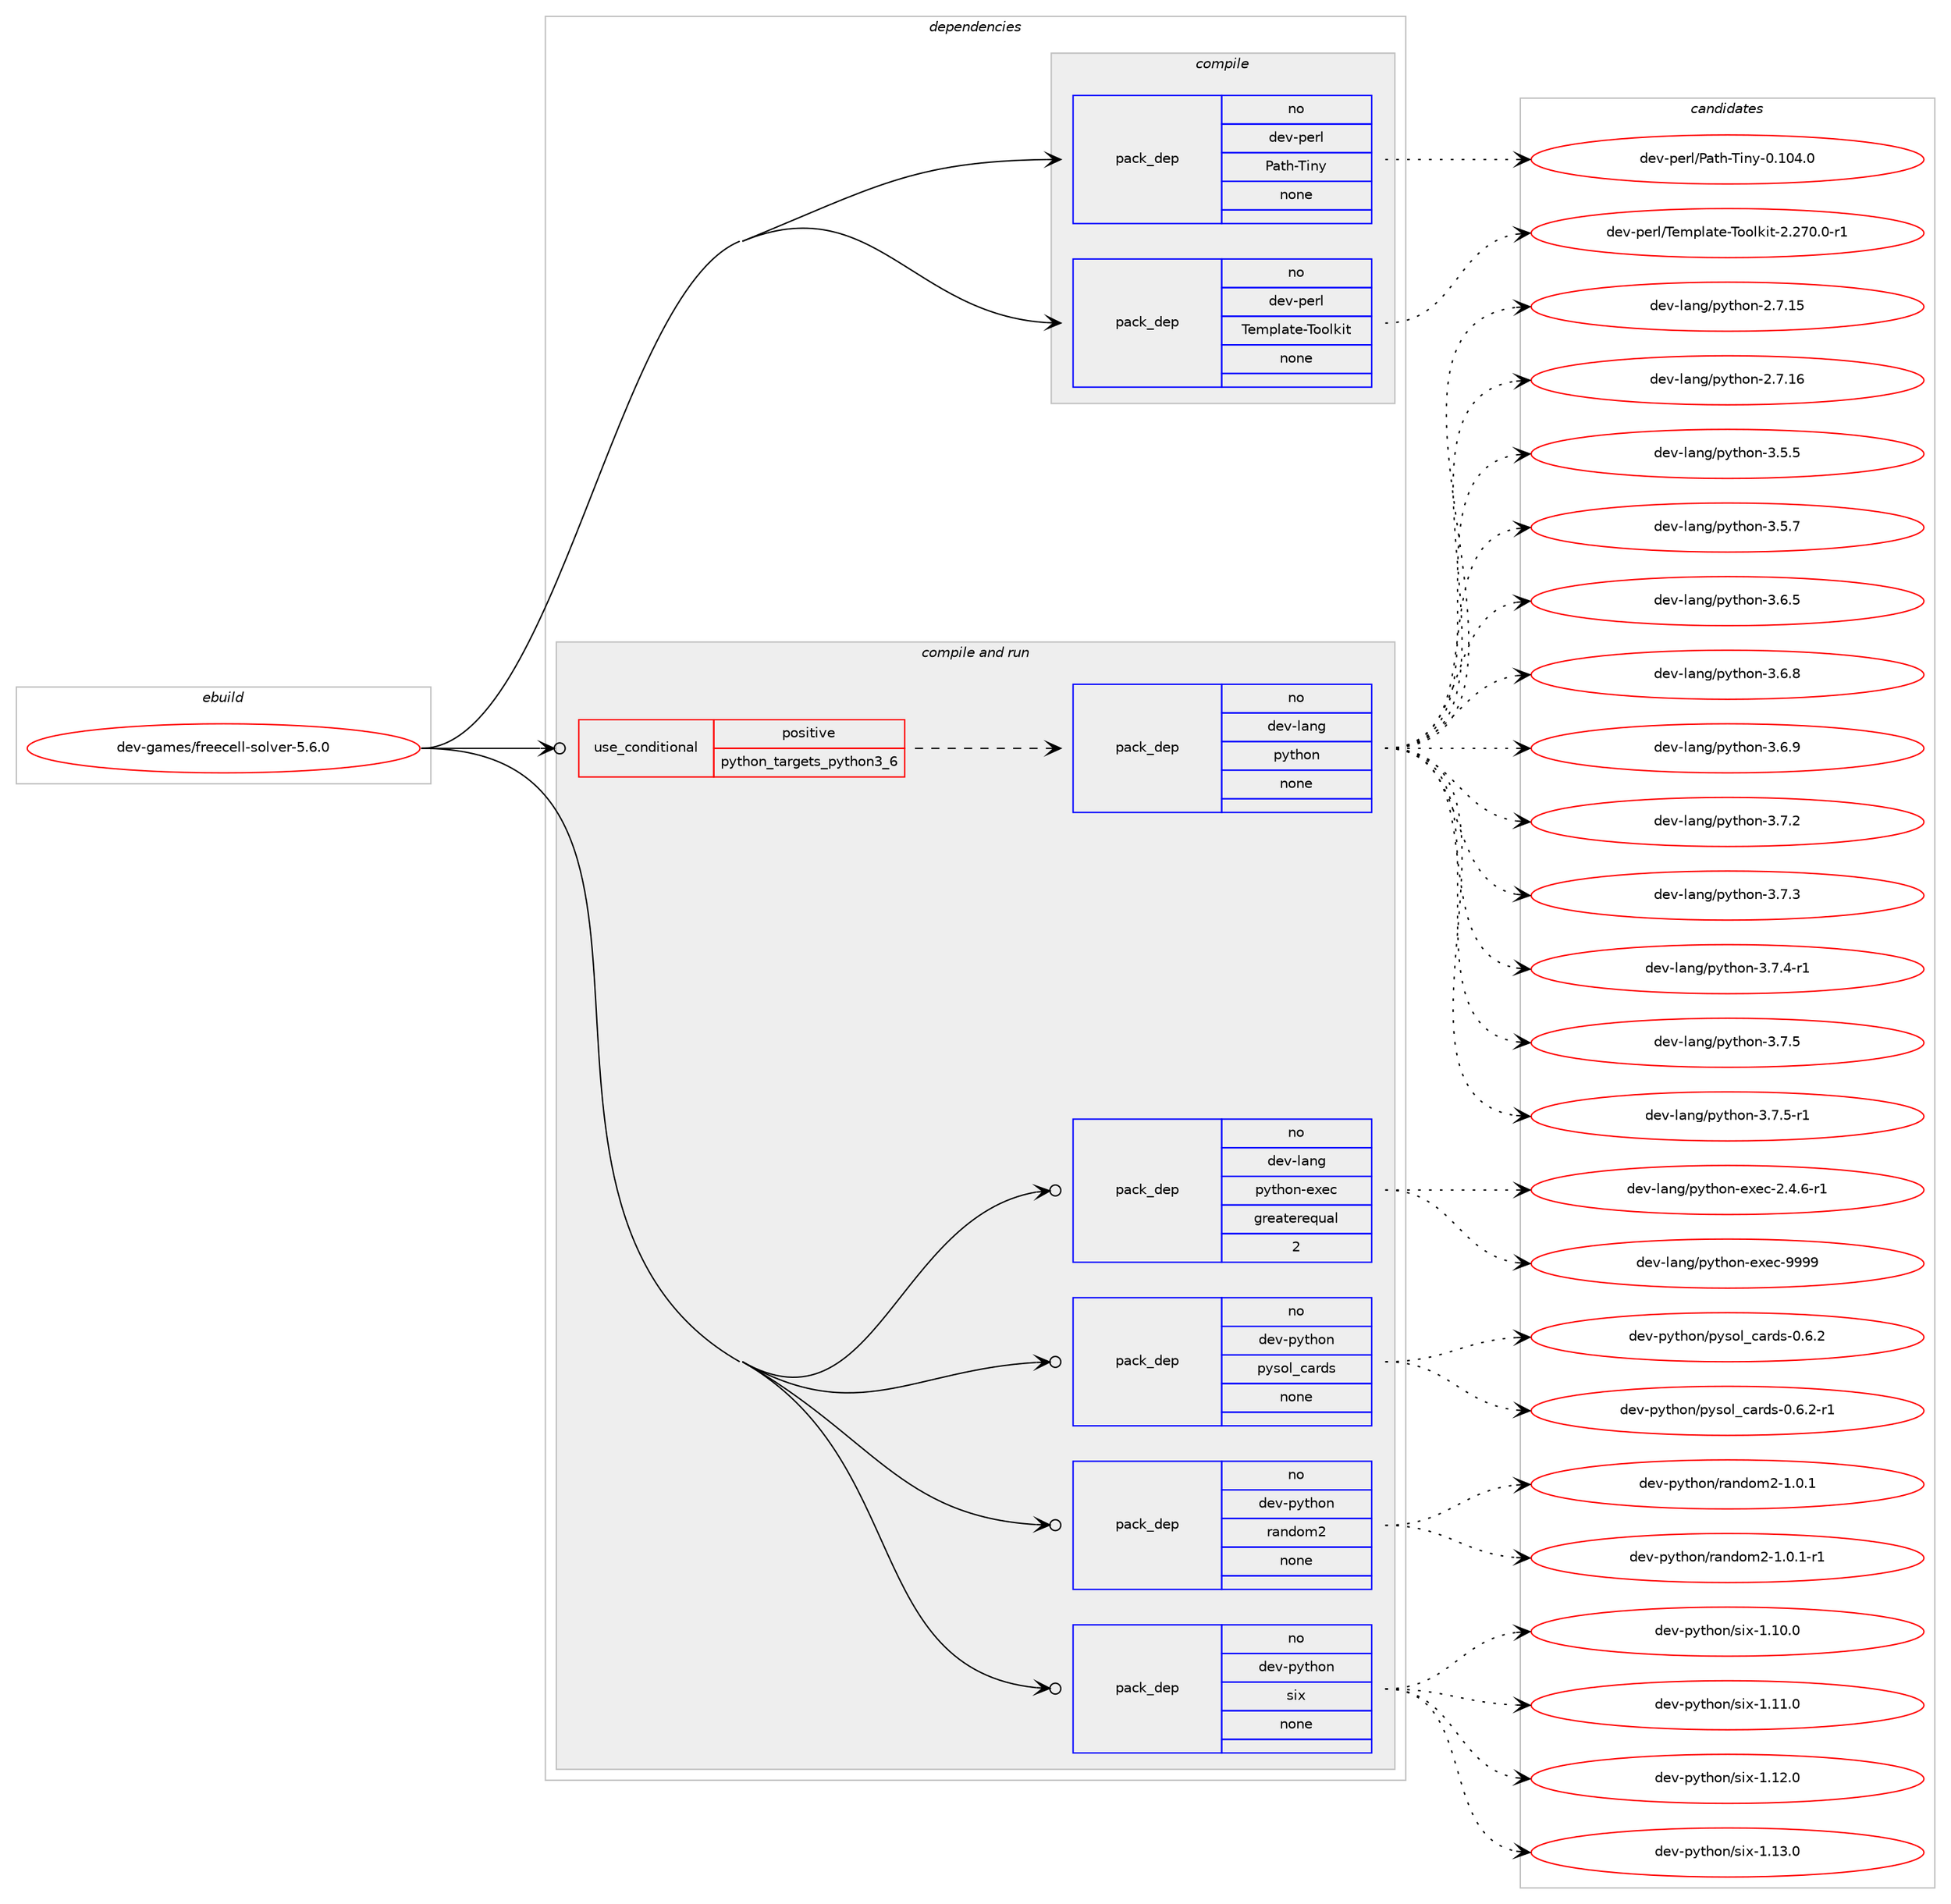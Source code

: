 digraph prolog {

# *************
# Graph options
# *************

newrank=true;
concentrate=true;
compound=true;
graph [rankdir=LR,fontname=Helvetica,fontsize=10,ranksep=1.5];#, ranksep=2.5, nodesep=0.2];
edge  [arrowhead=vee];
node  [fontname=Helvetica,fontsize=10];

# **********
# The ebuild
# **********

subgraph cluster_leftcol {
color=gray;
rank=same;
label=<<i>ebuild</i>>;
id [label="dev-games/freecell-solver-5.6.0", color=red, width=4, href="../dev-games/freecell-solver-5.6.0.svg"];
}

# ****************
# The dependencies
# ****************

subgraph cluster_midcol {
color=gray;
label=<<i>dependencies</i>>;
subgraph cluster_compile {
fillcolor="#eeeeee";
style=filled;
label=<<i>compile</i>>;
subgraph pack390696 {
dependency524953 [label=<<TABLE BORDER="0" CELLBORDER="1" CELLSPACING="0" CELLPADDING="4" WIDTH="220"><TR><TD ROWSPAN="6" CELLPADDING="30">pack_dep</TD></TR><TR><TD WIDTH="110">no</TD></TR><TR><TD>dev-perl</TD></TR><TR><TD>Path-Tiny</TD></TR><TR><TD>none</TD></TR><TR><TD></TD></TR></TABLE>>, shape=none, color=blue];
}
id:e -> dependency524953:w [weight=20,style="solid",arrowhead="vee"];
subgraph pack390697 {
dependency524954 [label=<<TABLE BORDER="0" CELLBORDER="1" CELLSPACING="0" CELLPADDING="4" WIDTH="220"><TR><TD ROWSPAN="6" CELLPADDING="30">pack_dep</TD></TR><TR><TD WIDTH="110">no</TD></TR><TR><TD>dev-perl</TD></TR><TR><TD>Template-Toolkit</TD></TR><TR><TD>none</TD></TR><TR><TD></TD></TR></TABLE>>, shape=none, color=blue];
}
id:e -> dependency524954:w [weight=20,style="solid",arrowhead="vee"];
}
subgraph cluster_compileandrun {
fillcolor="#eeeeee";
style=filled;
label=<<i>compile and run</i>>;
subgraph cond124474 {
dependency524955 [label=<<TABLE BORDER="0" CELLBORDER="1" CELLSPACING="0" CELLPADDING="4"><TR><TD ROWSPAN="3" CELLPADDING="10">use_conditional</TD></TR><TR><TD>positive</TD></TR><TR><TD>python_targets_python3_6</TD></TR></TABLE>>, shape=none, color=red];
subgraph pack390698 {
dependency524956 [label=<<TABLE BORDER="0" CELLBORDER="1" CELLSPACING="0" CELLPADDING="4" WIDTH="220"><TR><TD ROWSPAN="6" CELLPADDING="30">pack_dep</TD></TR><TR><TD WIDTH="110">no</TD></TR><TR><TD>dev-lang</TD></TR><TR><TD>python</TD></TR><TR><TD>none</TD></TR><TR><TD></TD></TR></TABLE>>, shape=none, color=blue];
}
dependency524955:e -> dependency524956:w [weight=20,style="dashed",arrowhead="vee"];
}
id:e -> dependency524955:w [weight=20,style="solid",arrowhead="odotvee"];
subgraph pack390699 {
dependency524957 [label=<<TABLE BORDER="0" CELLBORDER="1" CELLSPACING="0" CELLPADDING="4" WIDTH="220"><TR><TD ROWSPAN="6" CELLPADDING="30">pack_dep</TD></TR><TR><TD WIDTH="110">no</TD></TR><TR><TD>dev-lang</TD></TR><TR><TD>python-exec</TD></TR><TR><TD>greaterequal</TD></TR><TR><TD>2</TD></TR></TABLE>>, shape=none, color=blue];
}
id:e -> dependency524957:w [weight=20,style="solid",arrowhead="odotvee"];
subgraph pack390700 {
dependency524958 [label=<<TABLE BORDER="0" CELLBORDER="1" CELLSPACING="0" CELLPADDING="4" WIDTH="220"><TR><TD ROWSPAN="6" CELLPADDING="30">pack_dep</TD></TR><TR><TD WIDTH="110">no</TD></TR><TR><TD>dev-python</TD></TR><TR><TD>pysol_cards</TD></TR><TR><TD>none</TD></TR><TR><TD></TD></TR></TABLE>>, shape=none, color=blue];
}
id:e -> dependency524958:w [weight=20,style="solid",arrowhead="odotvee"];
subgraph pack390701 {
dependency524959 [label=<<TABLE BORDER="0" CELLBORDER="1" CELLSPACING="0" CELLPADDING="4" WIDTH="220"><TR><TD ROWSPAN="6" CELLPADDING="30">pack_dep</TD></TR><TR><TD WIDTH="110">no</TD></TR><TR><TD>dev-python</TD></TR><TR><TD>random2</TD></TR><TR><TD>none</TD></TR><TR><TD></TD></TR></TABLE>>, shape=none, color=blue];
}
id:e -> dependency524959:w [weight=20,style="solid",arrowhead="odotvee"];
subgraph pack390702 {
dependency524960 [label=<<TABLE BORDER="0" CELLBORDER="1" CELLSPACING="0" CELLPADDING="4" WIDTH="220"><TR><TD ROWSPAN="6" CELLPADDING="30">pack_dep</TD></TR><TR><TD WIDTH="110">no</TD></TR><TR><TD>dev-python</TD></TR><TR><TD>six</TD></TR><TR><TD>none</TD></TR><TR><TD></TD></TR></TABLE>>, shape=none, color=blue];
}
id:e -> dependency524960:w [weight=20,style="solid",arrowhead="odotvee"];
}
subgraph cluster_run {
fillcolor="#eeeeee";
style=filled;
label=<<i>run</i>>;
}
}

# **************
# The candidates
# **************

subgraph cluster_choices {
rank=same;
color=gray;
label=<<i>candidates</i>>;

subgraph choice390696 {
color=black;
nodesep=1;
choice1001011184511210111410847809711610445841051101214548464948524648 [label="dev-perl/Path-Tiny-0.104.0", color=red, width=4,href="../dev-perl/Path-Tiny-0.104.0.svg"];
dependency524953:e -> choice1001011184511210111410847809711610445841051101214548464948524648:w [style=dotted,weight="100"];
}
subgraph choice390697 {
color=black;
nodesep=1;
choice10010111845112101114108478410110911210897116101458411111110810710511645504650554846484511449 [label="dev-perl/Template-Toolkit-2.270.0-r1", color=red, width=4,href="../dev-perl/Template-Toolkit-2.270.0-r1.svg"];
dependency524954:e -> choice10010111845112101114108478410110911210897116101458411111110810710511645504650554846484511449:w [style=dotted,weight="100"];
}
subgraph choice390698 {
color=black;
nodesep=1;
choice10010111845108971101034711212111610411111045504655464953 [label="dev-lang/python-2.7.15", color=red, width=4,href="../dev-lang/python-2.7.15.svg"];
choice10010111845108971101034711212111610411111045504655464954 [label="dev-lang/python-2.7.16", color=red, width=4,href="../dev-lang/python-2.7.16.svg"];
choice100101118451089711010347112121116104111110455146534653 [label="dev-lang/python-3.5.5", color=red, width=4,href="../dev-lang/python-3.5.5.svg"];
choice100101118451089711010347112121116104111110455146534655 [label="dev-lang/python-3.5.7", color=red, width=4,href="../dev-lang/python-3.5.7.svg"];
choice100101118451089711010347112121116104111110455146544653 [label="dev-lang/python-3.6.5", color=red, width=4,href="../dev-lang/python-3.6.5.svg"];
choice100101118451089711010347112121116104111110455146544656 [label="dev-lang/python-3.6.8", color=red, width=4,href="../dev-lang/python-3.6.8.svg"];
choice100101118451089711010347112121116104111110455146544657 [label="dev-lang/python-3.6.9", color=red, width=4,href="../dev-lang/python-3.6.9.svg"];
choice100101118451089711010347112121116104111110455146554650 [label="dev-lang/python-3.7.2", color=red, width=4,href="../dev-lang/python-3.7.2.svg"];
choice100101118451089711010347112121116104111110455146554651 [label="dev-lang/python-3.7.3", color=red, width=4,href="../dev-lang/python-3.7.3.svg"];
choice1001011184510897110103471121211161041111104551465546524511449 [label="dev-lang/python-3.7.4-r1", color=red, width=4,href="../dev-lang/python-3.7.4-r1.svg"];
choice100101118451089711010347112121116104111110455146554653 [label="dev-lang/python-3.7.5", color=red, width=4,href="../dev-lang/python-3.7.5.svg"];
choice1001011184510897110103471121211161041111104551465546534511449 [label="dev-lang/python-3.7.5-r1", color=red, width=4,href="../dev-lang/python-3.7.5-r1.svg"];
dependency524956:e -> choice10010111845108971101034711212111610411111045504655464953:w [style=dotted,weight="100"];
dependency524956:e -> choice10010111845108971101034711212111610411111045504655464954:w [style=dotted,weight="100"];
dependency524956:e -> choice100101118451089711010347112121116104111110455146534653:w [style=dotted,weight="100"];
dependency524956:e -> choice100101118451089711010347112121116104111110455146534655:w [style=dotted,weight="100"];
dependency524956:e -> choice100101118451089711010347112121116104111110455146544653:w [style=dotted,weight="100"];
dependency524956:e -> choice100101118451089711010347112121116104111110455146544656:w [style=dotted,weight="100"];
dependency524956:e -> choice100101118451089711010347112121116104111110455146544657:w [style=dotted,weight="100"];
dependency524956:e -> choice100101118451089711010347112121116104111110455146554650:w [style=dotted,weight="100"];
dependency524956:e -> choice100101118451089711010347112121116104111110455146554651:w [style=dotted,weight="100"];
dependency524956:e -> choice1001011184510897110103471121211161041111104551465546524511449:w [style=dotted,weight="100"];
dependency524956:e -> choice100101118451089711010347112121116104111110455146554653:w [style=dotted,weight="100"];
dependency524956:e -> choice1001011184510897110103471121211161041111104551465546534511449:w [style=dotted,weight="100"];
}
subgraph choice390699 {
color=black;
nodesep=1;
choice10010111845108971101034711212111610411111045101120101994550465246544511449 [label="dev-lang/python-exec-2.4.6-r1", color=red, width=4,href="../dev-lang/python-exec-2.4.6-r1.svg"];
choice10010111845108971101034711212111610411111045101120101994557575757 [label="dev-lang/python-exec-9999", color=red, width=4,href="../dev-lang/python-exec-9999.svg"];
dependency524957:e -> choice10010111845108971101034711212111610411111045101120101994550465246544511449:w [style=dotted,weight="100"];
dependency524957:e -> choice10010111845108971101034711212111610411111045101120101994557575757:w [style=dotted,weight="100"];
}
subgraph choice390700 {
color=black;
nodesep=1;
choice1001011184511212111610411111047112121115111108959997114100115454846544650 [label="dev-python/pysol_cards-0.6.2", color=red, width=4,href="../dev-python/pysol_cards-0.6.2.svg"];
choice10010111845112121116104111110471121211151111089599971141001154548465446504511449 [label="dev-python/pysol_cards-0.6.2-r1", color=red, width=4,href="../dev-python/pysol_cards-0.6.2-r1.svg"];
dependency524958:e -> choice1001011184511212111610411111047112121115111108959997114100115454846544650:w [style=dotted,weight="100"];
dependency524958:e -> choice10010111845112121116104111110471121211151111089599971141001154548465446504511449:w [style=dotted,weight="100"];
}
subgraph choice390701 {
color=black;
nodesep=1;
choice10010111845112121116104111110471149711010011110950454946484649 [label="dev-python/random2-1.0.1", color=red, width=4,href="../dev-python/random2-1.0.1.svg"];
choice100101118451121211161041111104711497110100111109504549464846494511449 [label="dev-python/random2-1.0.1-r1", color=red, width=4,href="../dev-python/random2-1.0.1-r1.svg"];
dependency524959:e -> choice10010111845112121116104111110471149711010011110950454946484649:w [style=dotted,weight="100"];
dependency524959:e -> choice100101118451121211161041111104711497110100111109504549464846494511449:w [style=dotted,weight="100"];
}
subgraph choice390702 {
color=black;
nodesep=1;
choice100101118451121211161041111104711510512045494649484648 [label="dev-python/six-1.10.0", color=red, width=4,href="../dev-python/six-1.10.0.svg"];
choice100101118451121211161041111104711510512045494649494648 [label="dev-python/six-1.11.0", color=red, width=4,href="../dev-python/six-1.11.0.svg"];
choice100101118451121211161041111104711510512045494649504648 [label="dev-python/six-1.12.0", color=red, width=4,href="../dev-python/six-1.12.0.svg"];
choice100101118451121211161041111104711510512045494649514648 [label="dev-python/six-1.13.0", color=red, width=4,href="../dev-python/six-1.13.0.svg"];
dependency524960:e -> choice100101118451121211161041111104711510512045494649484648:w [style=dotted,weight="100"];
dependency524960:e -> choice100101118451121211161041111104711510512045494649494648:w [style=dotted,weight="100"];
dependency524960:e -> choice100101118451121211161041111104711510512045494649504648:w [style=dotted,weight="100"];
dependency524960:e -> choice100101118451121211161041111104711510512045494649514648:w [style=dotted,weight="100"];
}
}

}
